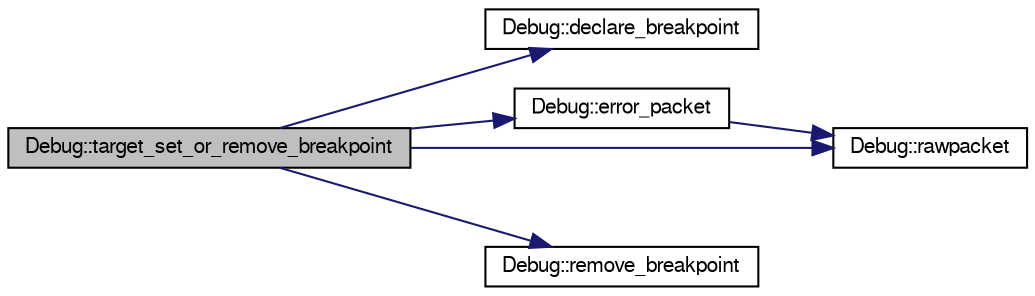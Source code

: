 digraph G
{
  edge [fontname="FreeSans",fontsize="10",labelfontname="FreeSans",labelfontsize="10"];
  node [fontname="FreeSans",fontsize="10",shape=record];
  rankdir=LR;
  Node1 [label="Debug::target_set_or_remove_breakpoint",height=0.2,width=0.4,color="black", fillcolor="grey75", style="filled" fontcolor="black"];
  Node1 -> Node2 [color="midnightblue",fontsize="10",style="solid"];
  Node2 [label="Debug::declare_breakpoint",height=0.2,width=0.4,color="black", fillcolor="white", style="filled",URL="$classDebug.html#a23bc842464ee33d97ce25215822f6219"];
  Node1 -> Node3 [color="midnightblue",fontsize="10",style="solid"];
  Node3 [label="Debug::error_packet",height=0.2,width=0.4,color="black", fillcolor="white", style="filled",URL="$classDebug.html#a91c26e1c872d86d2e6abd7c335c6fa96"];
  Node3 -> Node4 [color="midnightblue",fontsize="10",style="solid"];
  Node4 [label="Debug::rawpacket",height=0.2,width=0.4,color="black", fillcolor="white", style="filled",URL="$classDebug.html#aa6f82b8e5dc15a4c1b266277e4e0b95b"];
  Node1 -> Node4 [color="midnightblue",fontsize="10",style="solid"];
  Node1 -> Node5 [color="midnightblue",fontsize="10",style="solid"];
  Node5 [label="Debug::remove_breakpoint",height=0.2,width=0.4,color="black", fillcolor="white", style="filled",URL="$classDebug.html#a842088b1bc969bda92841af5e8f0bd1c"];
}
